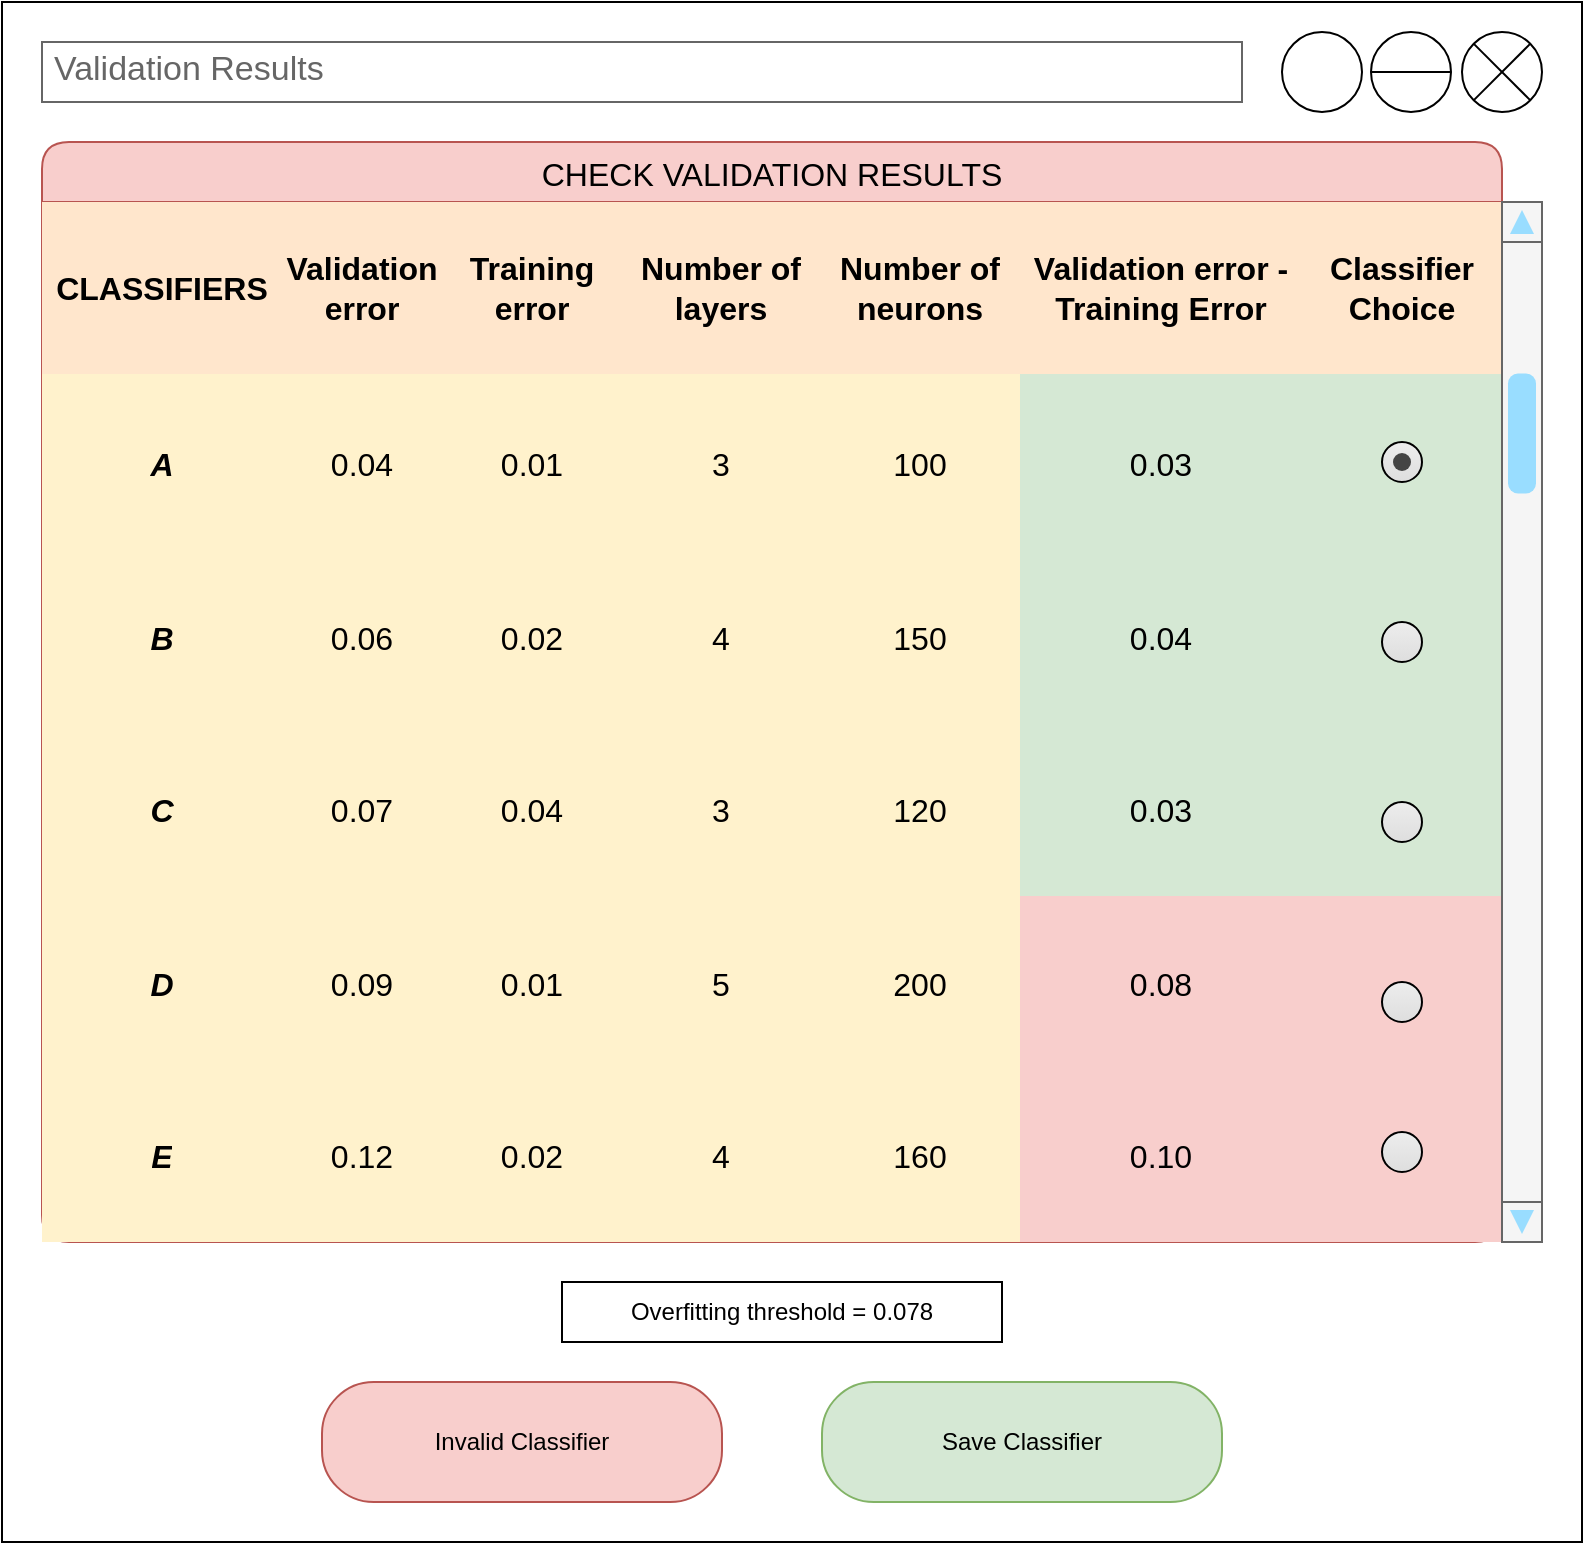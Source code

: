 <mxfile>
    <diagram name="Pagina-1" id="Jpi3xUjOkGHAUXoTJ0bF">
        <mxGraphModel dx="1411" dy="1178" grid="1" gridSize="10" guides="1" tooltips="1" connect="1" arrows="1" fold="1" page="1" pageScale="1" pageWidth="827" pageHeight="1169" math="0" shadow="0">
            <root>
                <mxCell id="0"/>
                <mxCell id="1" parent="0"/>
                <mxCell id="sXy-xs8lII_dAVy6hn8z-161" value="" style="rounded=0;whiteSpace=wrap;html=1;" parent="1" vertex="1">
                    <mxGeometry x="30" width="790" height="770" as="geometry"/>
                </mxCell>
                <mxCell id="sXy-xs8lII_dAVy6hn8z-12" value="CHECK VALIDATION RESULTS" style="shape=table;startSize=30;container=1;collapsible=0;childLayout=tableLayout;strokeColor=#b85450;fontSize=16;fillColor=#f8cecc;perimeterSpacing=0;rounded=1;shadow=0;" parent="1" vertex="1">
                    <mxGeometry x="50" y="70" width="730" height="550" as="geometry"/>
                </mxCell>
                <mxCell id="sXy-xs8lII_dAVy6hn8z-13" value="" style="shape=tableRow;horizontal=0;startSize=0;swimlaneHead=0;swimlaneBody=0;strokeColor=inherit;top=0;left=0;bottom=0;right=0;collapsible=0;dropTarget=0;fillColor=none;points=[[0,0.5],[1,0.5]];portConstraint=eastwest;fontSize=16;" parent="sXy-xs8lII_dAVy6hn8z-12" vertex="1">
                    <mxGeometry y="30" width="730" height="86" as="geometry"/>
                </mxCell>
                <mxCell id="sXy-xs8lII_dAVy6hn8z-38" value="CLASSIFIERS" style="shape=partialRectangle;html=1;whiteSpace=wrap;connectable=0;strokeColor=#d79b00;overflow=hidden;fillColor=#ffe6cc;top=0;left=0;bottom=0;right=0;pointerEvents=1;fontSize=16;fontStyle=1;" parent="sXy-xs8lII_dAVy6hn8z-13" vertex="1">
                    <mxGeometry width="120" height="86" as="geometry">
                        <mxRectangle width="120" height="86" as="alternateBounds"/>
                    </mxGeometry>
                </mxCell>
                <mxCell id="sXy-xs8lII_dAVy6hn8z-33" value="Validation error" style="shape=partialRectangle;html=1;whiteSpace=wrap;connectable=0;strokeColor=#d79b00;overflow=hidden;fillColor=#ffe6cc;top=0;left=0;bottom=0;right=0;pointerEvents=1;fontSize=16;fontStyle=1;" parent="sXy-xs8lII_dAVy6hn8z-13" vertex="1">
                    <mxGeometry x="120" width="80" height="86" as="geometry">
                        <mxRectangle width="80" height="86" as="alternateBounds"/>
                    </mxGeometry>
                </mxCell>
                <mxCell id="sXy-xs8lII_dAVy6hn8z-14" value="Training error" style="shape=partialRectangle;html=1;whiteSpace=wrap;connectable=0;strokeColor=#d79b00;overflow=hidden;fillColor=#ffe6cc;top=0;left=0;bottom=0;right=0;pointerEvents=1;fontSize=16;fontStyle=1;" parent="sXy-xs8lII_dAVy6hn8z-13" vertex="1">
                    <mxGeometry x="200" width="90" height="86" as="geometry">
                        <mxRectangle width="90" height="86" as="alternateBounds"/>
                    </mxGeometry>
                </mxCell>
                <mxCell id="sXy-xs8lII_dAVy6hn8z-15" value="Number of layers" style="shape=partialRectangle;html=1;whiteSpace=wrap;connectable=0;strokeColor=#d79b00;overflow=hidden;fillColor=#ffe6cc;top=0;left=0;bottom=0;right=0;pointerEvents=1;fontSize=16;fontStyle=1;" parent="sXy-xs8lII_dAVy6hn8z-13" vertex="1">
                    <mxGeometry x="290" width="99" height="86" as="geometry">
                        <mxRectangle width="99" height="86" as="alternateBounds"/>
                    </mxGeometry>
                </mxCell>
                <mxCell id="sXy-xs8lII_dAVy6hn8z-16" value="Number of neurons" style="shape=partialRectangle;html=1;whiteSpace=wrap;connectable=0;strokeColor=#d79b00;overflow=hidden;fillColor=#ffe6cc;top=0;left=0;bottom=0;right=0;pointerEvents=1;fontSize=16;fontStyle=1;" parent="sXy-xs8lII_dAVy6hn8z-13" vertex="1">
                    <mxGeometry x="389" width="100" height="86" as="geometry">
                        <mxRectangle width="100" height="86" as="alternateBounds"/>
                    </mxGeometry>
                </mxCell>
                <mxCell id="sXy-xs8lII_dAVy6hn8z-48" value="Validation error - Training Error" style="shape=partialRectangle;html=1;whiteSpace=wrap;connectable=0;strokeColor=#d79b00;overflow=hidden;fillColor=#ffe6cc;top=0;left=0;bottom=0;right=0;pointerEvents=1;fontSize=16;fontStyle=1;" parent="sXy-xs8lII_dAVy6hn8z-13" vertex="1">
                    <mxGeometry x="489" width="141" height="86" as="geometry">
                        <mxRectangle width="141" height="86" as="alternateBounds"/>
                    </mxGeometry>
                </mxCell>
                <mxCell id="sXy-xs8lII_dAVy6hn8z-238" value="Classifier Choice" style="shape=partialRectangle;html=1;whiteSpace=wrap;connectable=0;strokeColor=#d79b00;overflow=hidden;fillColor=#ffe6cc;top=0;left=0;bottom=0;right=0;pointerEvents=1;fontSize=16;fontStyle=1;" parent="sXy-xs8lII_dAVy6hn8z-13" vertex="1">
                    <mxGeometry x="630" width="100" height="86" as="geometry">
                        <mxRectangle width="100" height="86" as="alternateBounds"/>
                    </mxGeometry>
                </mxCell>
                <mxCell id="sXy-xs8lII_dAVy6hn8z-17" value="" style="shape=tableRow;horizontal=0;startSize=0;swimlaneHead=0;swimlaneBody=0;strokeColor=inherit;top=0;left=0;bottom=0;right=0;collapsible=0;dropTarget=0;fillColor=none;points=[[0,0.5],[1,0.5]];portConstraint=eastwest;fontSize=16;" parent="sXy-xs8lII_dAVy6hn8z-12" vertex="1">
                    <mxGeometry y="116" width="730" height="89" as="geometry"/>
                </mxCell>
                <mxCell id="sXy-xs8lII_dAVy6hn8z-39" value="A" style="shape=partialRectangle;html=1;whiteSpace=wrap;connectable=0;strokeColor=#d6b656;overflow=hidden;fillColor=#fff2cc;top=0;left=0;bottom=0;right=0;pointerEvents=1;fontSize=16;fontStyle=3" parent="sXy-xs8lII_dAVy6hn8z-17" vertex="1">
                    <mxGeometry width="120" height="89" as="geometry">
                        <mxRectangle width="120" height="89" as="alternateBounds"/>
                    </mxGeometry>
                </mxCell>
                <mxCell id="sXy-xs8lII_dAVy6hn8z-34" value="0.04" style="shape=partialRectangle;html=1;whiteSpace=wrap;connectable=0;strokeColor=#d6b656;overflow=hidden;fillColor=#fff2cc;top=0;left=0;bottom=0;right=0;pointerEvents=1;fontSize=16;" parent="sXy-xs8lII_dAVy6hn8z-17" vertex="1">
                    <mxGeometry x="120" width="80" height="89" as="geometry">
                        <mxRectangle width="80" height="89" as="alternateBounds"/>
                    </mxGeometry>
                </mxCell>
                <mxCell id="sXy-xs8lII_dAVy6hn8z-18" value="0.01" style="shape=partialRectangle;html=1;whiteSpace=wrap;connectable=0;strokeColor=#d6b656;overflow=hidden;fillColor=#fff2cc;top=0;left=0;bottom=0;right=0;pointerEvents=1;fontSize=16;" parent="sXy-xs8lII_dAVy6hn8z-17" vertex="1">
                    <mxGeometry x="200" width="90" height="89" as="geometry">
                        <mxRectangle width="90" height="89" as="alternateBounds"/>
                    </mxGeometry>
                </mxCell>
                <mxCell id="sXy-xs8lII_dAVy6hn8z-19" value="3" style="shape=partialRectangle;html=1;whiteSpace=wrap;connectable=0;strokeColor=#d6b656;overflow=hidden;fillColor=#fff2cc;top=0;left=0;bottom=0;right=0;pointerEvents=1;fontSize=16;" parent="sXy-xs8lII_dAVy6hn8z-17" vertex="1">
                    <mxGeometry x="290" width="99" height="89" as="geometry">
                        <mxRectangle width="99" height="89" as="alternateBounds"/>
                    </mxGeometry>
                </mxCell>
                <mxCell id="sXy-xs8lII_dAVy6hn8z-20" value="100" style="shape=partialRectangle;html=1;whiteSpace=wrap;connectable=0;strokeColor=#d6b656;overflow=hidden;fillColor=#fff2cc;top=0;left=0;bottom=0;right=0;pointerEvents=1;fontSize=16;" parent="sXy-xs8lII_dAVy6hn8z-17" vertex="1">
                    <mxGeometry x="389" width="100" height="89" as="geometry">
                        <mxRectangle width="100" height="89" as="alternateBounds"/>
                    </mxGeometry>
                </mxCell>
                <mxCell id="sXy-xs8lII_dAVy6hn8z-49" value="0.03" style="shape=partialRectangle;html=1;whiteSpace=wrap;connectable=0;strokeColor=#82b366;overflow=hidden;fillColor=#d5e8d4;top=0;left=0;bottom=0;right=0;pointerEvents=1;fontSize=16;" parent="sXy-xs8lII_dAVy6hn8z-17" vertex="1">
                    <mxGeometry x="489" width="141" height="89" as="geometry">
                        <mxRectangle width="141" height="89" as="alternateBounds"/>
                    </mxGeometry>
                </mxCell>
                <mxCell id="sXy-xs8lII_dAVy6hn8z-239" style="shape=partialRectangle;html=1;whiteSpace=wrap;connectable=0;strokeColor=#82b366;overflow=hidden;fillColor=#d5e8d4;top=0;left=0;bottom=0;right=0;pointerEvents=1;fontSize=16;" parent="sXy-xs8lII_dAVy6hn8z-17" vertex="1">
                    <mxGeometry x="630" width="100" height="89" as="geometry">
                        <mxRectangle width="100" height="89" as="alternateBounds"/>
                    </mxGeometry>
                </mxCell>
                <mxCell id="sXy-xs8lII_dAVy6hn8z-21" value="" style="shape=tableRow;horizontal=0;startSize=0;swimlaneHead=0;swimlaneBody=0;strokeColor=inherit;top=0;left=0;bottom=0;right=0;collapsible=0;dropTarget=0;fillColor=none;points=[[0,0.5],[1,0.5]];portConstraint=eastwest;fontSize=16;" parent="sXy-xs8lII_dAVy6hn8z-12" vertex="1">
                    <mxGeometry y="205" width="730" height="85" as="geometry"/>
                </mxCell>
                <mxCell id="sXy-xs8lII_dAVy6hn8z-40" value="B" style="shape=partialRectangle;html=1;whiteSpace=wrap;connectable=0;strokeColor=#d6b656;overflow=hidden;fillColor=#fff2cc;top=0;left=0;bottom=0;right=0;pointerEvents=1;fontSize=16;fontStyle=3" parent="sXy-xs8lII_dAVy6hn8z-21" vertex="1">
                    <mxGeometry width="120" height="85" as="geometry">
                        <mxRectangle width="120" height="85" as="alternateBounds"/>
                    </mxGeometry>
                </mxCell>
                <mxCell id="sXy-xs8lII_dAVy6hn8z-35" value="0.06" style="shape=partialRectangle;html=1;whiteSpace=wrap;connectable=0;strokeColor=#d6b656;overflow=hidden;fillColor=#fff2cc;top=0;left=0;bottom=0;right=0;pointerEvents=1;fontSize=16;" parent="sXy-xs8lII_dAVy6hn8z-21" vertex="1">
                    <mxGeometry x="120" width="80" height="85" as="geometry">
                        <mxRectangle width="80" height="85" as="alternateBounds"/>
                    </mxGeometry>
                </mxCell>
                <mxCell id="sXy-xs8lII_dAVy6hn8z-22" value="0.02" style="shape=partialRectangle;html=1;whiteSpace=wrap;connectable=0;strokeColor=#d6b656;overflow=hidden;fillColor=#fff2cc;top=0;left=0;bottom=0;right=0;pointerEvents=1;fontSize=16;" parent="sXy-xs8lII_dAVy6hn8z-21" vertex="1">
                    <mxGeometry x="200" width="90" height="85" as="geometry">
                        <mxRectangle width="90" height="85" as="alternateBounds"/>
                    </mxGeometry>
                </mxCell>
                <mxCell id="sXy-xs8lII_dAVy6hn8z-23" value="4" style="shape=partialRectangle;html=1;whiteSpace=wrap;connectable=0;strokeColor=#d6b656;overflow=hidden;fillColor=#fff2cc;top=0;left=0;bottom=0;right=0;pointerEvents=1;fontSize=16;" parent="sXy-xs8lII_dAVy6hn8z-21" vertex="1">
                    <mxGeometry x="290" width="99" height="85" as="geometry">
                        <mxRectangle width="99" height="85" as="alternateBounds"/>
                    </mxGeometry>
                </mxCell>
                <mxCell id="sXy-xs8lII_dAVy6hn8z-24" value="150" style="shape=partialRectangle;html=1;whiteSpace=wrap;connectable=0;strokeColor=#d6b656;overflow=hidden;fillColor=#fff2cc;top=0;left=0;bottom=0;right=0;pointerEvents=1;fontSize=16;" parent="sXy-xs8lII_dAVy6hn8z-21" vertex="1">
                    <mxGeometry x="389" width="100" height="85" as="geometry">
                        <mxRectangle width="100" height="85" as="alternateBounds"/>
                    </mxGeometry>
                </mxCell>
                <mxCell id="sXy-xs8lII_dAVy6hn8z-50" value="0.04" style="shape=partialRectangle;html=1;whiteSpace=wrap;connectable=0;strokeColor=#82b366;overflow=hidden;fillColor=#d5e8d4;top=0;left=0;bottom=0;right=0;pointerEvents=1;fontSize=16;" parent="sXy-xs8lII_dAVy6hn8z-21" vertex="1">
                    <mxGeometry x="489" width="141" height="85" as="geometry">
                        <mxRectangle width="141" height="85" as="alternateBounds"/>
                    </mxGeometry>
                </mxCell>
                <mxCell id="sXy-xs8lII_dAVy6hn8z-240" style="shape=partialRectangle;html=1;whiteSpace=wrap;connectable=0;strokeColor=#82b366;overflow=hidden;fillColor=#d5e8d4;top=0;left=0;bottom=0;right=0;pointerEvents=1;fontSize=16;" parent="sXy-xs8lII_dAVy6hn8z-21" vertex="1">
                    <mxGeometry x="630" width="100" height="85" as="geometry">
                        <mxRectangle width="100" height="85" as="alternateBounds"/>
                    </mxGeometry>
                </mxCell>
                <mxCell id="sXy-xs8lII_dAVy6hn8z-29" style="shape=tableRow;horizontal=0;startSize=0;swimlaneHead=0;swimlaneBody=0;strokeColor=inherit;top=0;left=0;bottom=0;right=0;collapsible=0;dropTarget=0;fillColor=none;points=[[0,0.5],[1,0.5]];portConstraint=eastwest;fontSize=16;" parent="sXy-xs8lII_dAVy6hn8z-12" vertex="1">
                    <mxGeometry y="290" width="730" height="87" as="geometry"/>
                </mxCell>
                <mxCell id="sXy-xs8lII_dAVy6hn8z-41" value="C" style="shape=partialRectangle;html=1;whiteSpace=wrap;connectable=0;strokeColor=#d6b656;overflow=hidden;fillColor=#fff2cc;top=0;left=0;bottom=0;right=0;pointerEvents=1;fontSize=16;fontStyle=3" parent="sXy-xs8lII_dAVy6hn8z-29" vertex="1">
                    <mxGeometry width="120" height="87" as="geometry">
                        <mxRectangle width="120" height="87" as="alternateBounds"/>
                    </mxGeometry>
                </mxCell>
                <mxCell id="sXy-xs8lII_dAVy6hn8z-36" value="0.07" style="shape=partialRectangle;html=1;whiteSpace=wrap;connectable=0;strokeColor=#d6b656;overflow=hidden;fillColor=#fff2cc;top=0;left=0;bottom=0;right=0;pointerEvents=1;fontSize=16;" parent="sXy-xs8lII_dAVy6hn8z-29" vertex="1">
                    <mxGeometry x="120" width="80" height="87" as="geometry">
                        <mxRectangle width="80" height="87" as="alternateBounds"/>
                    </mxGeometry>
                </mxCell>
                <mxCell id="sXy-xs8lII_dAVy6hn8z-30" value="0.04" style="shape=partialRectangle;html=1;whiteSpace=wrap;connectable=0;strokeColor=#d6b656;overflow=hidden;fillColor=#fff2cc;top=0;left=0;bottom=0;right=0;pointerEvents=1;fontSize=16;" parent="sXy-xs8lII_dAVy6hn8z-29" vertex="1">
                    <mxGeometry x="200" width="90" height="87" as="geometry">
                        <mxRectangle width="90" height="87" as="alternateBounds"/>
                    </mxGeometry>
                </mxCell>
                <mxCell id="sXy-xs8lII_dAVy6hn8z-31" value="3" style="shape=partialRectangle;html=1;whiteSpace=wrap;connectable=0;strokeColor=#d6b656;overflow=hidden;fillColor=#fff2cc;top=0;left=0;bottom=0;right=0;pointerEvents=1;fontSize=16;" parent="sXy-xs8lII_dAVy6hn8z-29" vertex="1">
                    <mxGeometry x="290" width="99" height="87" as="geometry">
                        <mxRectangle width="99" height="87" as="alternateBounds"/>
                    </mxGeometry>
                </mxCell>
                <mxCell id="sXy-xs8lII_dAVy6hn8z-32" value="120" style="shape=partialRectangle;html=1;whiteSpace=wrap;connectable=0;strokeColor=#d6b656;overflow=hidden;fillColor=#fff2cc;top=0;left=0;bottom=0;right=0;pointerEvents=1;fontSize=16;" parent="sXy-xs8lII_dAVy6hn8z-29" vertex="1">
                    <mxGeometry x="389" width="100" height="87" as="geometry">
                        <mxRectangle width="100" height="87" as="alternateBounds"/>
                    </mxGeometry>
                </mxCell>
                <mxCell id="sXy-xs8lII_dAVy6hn8z-51" value="0.03" style="shape=partialRectangle;html=1;whiteSpace=wrap;connectable=0;strokeColor=#82b366;overflow=hidden;fillColor=#d5e8d4;top=0;left=0;bottom=0;right=0;pointerEvents=1;fontSize=16;fontStyle=0" parent="sXy-xs8lII_dAVy6hn8z-29" vertex="1">
                    <mxGeometry x="489" width="141" height="87" as="geometry">
                        <mxRectangle width="141" height="87" as="alternateBounds"/>
                    </mxGeometry>
                </mxCell>
                <mxCell id="sXy-xs8lII_dAVy6hn8z-241" style="shape=partialRectangle;html=1;whiteSpace=wrap;connectable=0;strokeColor=#82b366;overflow=hidden;fillColor=#d5e8d4;top=0;left=0;bottom=0;right=0;pointerEvents=1;fontSize=16;fontStyle=0" parent="sXy-xs8lII_dAVy6hn8z-29" vertex="1">
                    <mxGeometry x="630" width="100" height="87" as="geometry">
                        <mxRectangle width="100" height="87" as="alternateBounds"/>
                    </mxGeometry>
                </mxCell>
                <mxCell id="sXy-xs8lII_dAVy6hn8z-25" style="shape=tableRow;horizontal=0;startSize=0;swimlaneHead=0;swimlaneBody=0;strokeColor=inherit;top=0;left=0;bottom=0;right=0;collapsible=0;dropTarget=0;fillColor=none;points=[[0,0.5],[1,0.5]];portConstraint=eastwest;fontSize=16;" parent="sXy-xs8lII_dAVy6hn8z-12" vertex="1">
                    <mxGeometry y="377" width="730" height="87" as="geometry"/>
                </mxCell>
                <mxCell id="sXy-xs8lII_dAVy6hn8z-42" value="D" style="shape=partialRectangle;html=1;whiteSpace=wrap;connectable=0;strokeColor=#d6b656;overflow=hidden;fillColor=#fff2cc;top=0;left=0;bottom=0;right=0;pointerEvents=1;fontSize=16;fontStyle=3" parent="sXy-xs8lII_dAVy6hn8z-25" vertex="1">
                    <mxGeometry width="120" height="87" as="geometry">
                        <mxRectangle width="120" height="87" as="alternateBounds"/>
                    </mxGeometry>
                </mxCell>
                <mxCell id="sXy-xs8lII_dAVy6hn8z-37" value="0.09" style="shape=partialRectangle;html=1;whiteSpace=wrap;connectable=0;strokeColor=#d6b656;overflow=hidden;fillColor=#fff2cc;top=0;left=0;bottom=0;right=0;pointerEvents=1;fontSize=16;" parent="sXy-xs8lII_dAVy6hn8z-25" vertex="1">
                    <mxGeometry x="120" width="80" height="87" as="geometry">
                        <mxRectangle width="80" height="87" as="alternateBounds"/>
                    </mxGeometry>
                </mxCell>
                <mxCell id="sXy-xs8lII_dAVy6hn8z-26" value="0.01" style="shape=partialRectangle;html=1;whiteSpace=wrap;connectable=0;strokeColor=#d6b656;overflow=hidden;fillColor=#fff2cc;top=0;left=0;bottom=0;right=0;pointerEvents=1;fontSize=16;" parent="sXy-xs8lII_dAVy6hn8z-25" vertex="1">
                    <mxGeometry x="200" width="90" height="87" as="geometry">
                        <mxRectangle width="90" height="87" as="alternateBounds"/>
                    </mxGeometry>
                </mxCell>
                <mxCell id="sXy-xs8lII_dAVy6hn8z-27" value="5" style="shape=partialRectangle;html=1;whiteSpace=wrap;connectable=0;strokeColor=#d6b656;overflow=hidden;fillColor=#fff2cc;top=0;left=0;bottom=0;right=0;pointerEvents=1;fontSize=16;" parent="sXy-xs8lII_dAVy6hn8z-25" vertex="1">
                    <mxGeometry x="290" width="99" height="87" as="geometry">
                        <mxRectangle width="99" height="87" as="alternateBounds"/>
                    </mxGeometry>
                </mxCell>
                <mxCell id="sXy-xs8lII_dAVy6hn8z-28" value="200" style="shape=partialRectangle;html=1;whiteSpace=wrap;connectable=0;strokeColor=#d6b656;overflow=hidden;fillColor=#fff2cc;top=0;left=0;bottom=0;right=0;pointerEvents=1;fontSize=16;" parent="sXy-xs8lII_dAVy6hn8z-25" vertex="1">
                    <mxGeometry x="389" width="100" height="87" as="geometry">
                        <mxRectangle width="100" height="87" as="alternateBounds"/>
                    </mxGeometry>
                </mxCell>
                <mxCell id="sXy-xs8lII_dAVy6hn8z-52" value="0.08" style="shape=partialRectangle;html=1;whiteSpace=wrap;connectable=0;strokeColor=#b85450;overflow=hidden;fillColor=#f8cecc;top=0;left=0;bottom=0;right=0;pointerEvents=1;fontSize=16;" parent="sXy-xs8lII_dAVy6hn8z-25" vertex="1">
                    <mxGeometry x="489" width="141" height="87" as="geometry">
                        <mxRectangle width="141" height="87" as="alternateBounds"/>
                    </mxGeometry>
                </mxCell>
                <mxCell id="sXy-xs8lII_dAVy6hn8z-242" style="shape=partialRectangle;html=1;whiteSpace=wrap;connectable=0;strokeColor=#b85450;overflow=hidden;fillColor=#f8cecc;top=0;left=0;bottom=0;right=0;pointerEvents=1;fontSize=16;" parent="sXy-xs8lII_dAVy6hn8z-25" vertex="1">
                    <mxGeometry x="630" width="100" height="87" as="geometry">
                        <mxRectangle width="100" height="87" as="alternateBounds"/>
                    </mxGeometry>
                </mxCell>
                <mxCell id="sXy-xs8lII_dAVy6hn8z-62" style="shape=tableRow;horizontal=0;startSize=0;swimlaneHead=0;swimlaneBody=0;strokeColor=inherit;top=0;left=0;bottom=0;right=0;collapsible=0;dropTarget=0;fillColor=none;points=[[0,0.5],[1,0.5]];portConstraint=eastwest;fontSize=16;" parent="sXy-xs8lII_dAVy6hn8z-12" vertex="1">
                    <mxGeometry y="464" width="730" height="86" as="geometry"/>
                </mxCell>
                <mxCell id="sXy-xs8lII_dAVy6hn8z-63" value="E" style="shape=partialRectangle;html=1;whiteSpace=wrap;connectable=0;strokeColor=#d6b656;overflow=hidden;fillColor=#fff2cc;top=0;left=0;bottom=0;right=0;pointerEvents=1;fontSize=16;fontStyle=3" parent="sXy-xs8lII_dAVy6hn8z-62" vertex="1">
                    <mxGeometry width="120" height="86" as="geometry">
                        <mxRectangle width="120" height="86" as="alternateBounds"/>
                    </mxGeometry>
                </mxCell>
                <mxCell id="sXy-xs8lII_dAVy6hn8z-64" value="0.12" style="shape=partialRectangle;html=1;whiteSpace=wrap;connectable=0;strokeColor=#d6b656;overflow=hidden;fillColor=#fff2cc;top=0;left=0;bottom=0;right=0;pointerEvents=1;fontSize=16;" parent="sXy-xs8lII_dAVy6hn8z-62" vertex="1">
                    <mxGeometry x="120" width="80" height="86" as="geometry">
                        <mxRectangle width="80" height="86" as="alternateBounds"/>
                    </mxGeometry>
                </mxCell>
                <mxCell id="sXy-xs8lII_dAVy6hn8z-65" value="0.02" style="shape=partialRectangle;html=1;whiteSpace=wrap;connectable=0;strokeColor=#d6b656;overflow=hidden;fillColor=#fff2cc;top=0;left=0;bottom=0;right=0;pointerEvents=1;fontSize=16;" parent="sXy-xs8lII_dAVy6hn8z-62" vertex="1">
                    <mxGeometry x="200" width="90" height="86" as="geometry">
                        <mxRectangle width="90" height="86" as="alternateBounds"/>
                    </mxGeometry>
                </mxCell>
                <mxCell id="sXy-xs8lII_dAVy6hn8z-66" value="4" style="shape=partialRectangle;html=1;whiteSpace=wrap;connectable=0;strokeColor=#d6b656;overflow=hidden;fillColor=#fff2cc;top=0;left=0;bottom=0;right=0;pointerEvents=1;fontSize=16;" parent="sXy-xs8lII_dAVy6hn8z-62" vertex="1">
                    <mxGeometry x="290" width="99" height="86" as="geometry">
                        <mxRectangle width="99" height="86" as="alternateBounds"/>
                    </mxGeometry>
                </mxCell>
                <mxCell id="sXy-xs8lII_dAVy6hn8z-67" value="160" style="shape=partialRectangle;html=1;whiteSpace=wrap;connectable=0;strokeColor=#d6b656;overflow=hidden;fillColor=#fff2cc;top=0;left=0;bottom=0;right=0;pointerEvents=1;fontSize=16;" parent="sXy-xs8lII_dAVy6hn8z-62" vertex="1">
                    <mxGeometry x="389" width="100" height="86" as="geometry">
                        <mxRectangle width="100" height="86" as="alternateBounds"/>
                    </mxGeometry>
                </mxCell>
                <mxCell id="sXy-xs8lII_dAVy6hn8z-68" value="0.10" style="shape=partialRectangle;html=1;whiteSpace=wrap;connectable=0;strokeColor=#b85450;overflow=hidden;fillColor=#f8cecc;top=0;left=0;bottom=0;right=0;pointerEvents=1;fontSize=16;" parent="sXy-xs8lII_dAVy6hn8z-62" vertex="1">
                    <mxGeometry x="489" width="141" height="86" as="geometry">
                        <mxRectangle width="141" height="86" as="alternateBounds"/>
                    </mxGeometry>
                </mxCell>
                <mxCell id="sXy-xs8lII_dAVy6hn8z-243" style="shape=partialRectangle;html=1;whiteSpace=wrap;connectable=0;strokeColor=#b85450;overflow=hidden;fillColor=#f8cecc;top=0;left=0;bottom=0;right=0;pointerEvents=1;fontSize=16;" parent="sXy-xs8lII_dAVy6hn8z-62" vertex="1">
                    <mxGeometry x="630" width="100" height="86" as="geometry">
                        <mxRectangle width="100" height="86" as="alternateBounds"/>
                    </mxGeometry>
                </mxCell>
                <mxCell id="sXy-xs8lII_dAVy6hn8z-69" value="Save Classifier" style="rounded=1;whiteSpace=wrap;html=1;fillColor=#d5e8d4;strokeColor=#82b366;arcSize=43;" parent="1" vertex="1">
                    <mxGeometry x="440" y="690" width="200" height="60" as="geometry"/>
                </mxCell>
                <mxCell id="sXy-xs8lII_dAVy6hn8z-73" value="Invalid Classifier" style="rounded=1;whiteSpace=wrap;html=1;fillColor=#f8cecc;strokeColor=#b85450;arcSize=43;" parent="1" vertex="1">
                    <mxGeometry x="190" y="690" width="200" height="60" as="geometry"/>
                </mxCell>
                <mxCell id="sXy-xs8lII_dAVy6hn8z-74" value="Overfitting threshold = 0.078" style="rounded=0;whiteSpace=wrap;html=1;" parent="1" vertex="1">
                    <mxGeometry x="310" y="640" width="220" height="30" as="geometry"/>
                </mxCell>
                <mxCell id="sXy-xs8lII_dAVy6hn8z-245" value="" style="html=1;shadow=0;dashed=0;shape=mxgraph.bootstrap.radioButton2;labelPosition=right;verticalLabelPosition=middle;align=left;verticalAlign=middle;gradientColor=#DEDEDE;fillColor=#EDEDED;checked=0;spacing=5;checkedFill=#0085FC;checkedStroke=#ffffff;sketch=0;" parent="1" vertex="1">
                    <mxGeometry x="720" y="310" width="20" height="20" as="geometry"/>
                </mxCell>
                <mxCell id="sXy-xs8lII_dAVy6hn8z-246" value="" style="html=1;shadow=0;dashed=0;shape=mxgraph.bootstrap.radioButton2;labelPosition=right;verticalLabelPosition=middle;align=left;verticalAlign=middle;gradientColor=#DEDEDE;fillColor=#EDEDED;checked=0;spacing=5;checkedFill=#0085FC;checkedStroke=#ffffff;sketch=0;" parent="1" vertex="1">
                    <mxGeometry x="720" y="220" width="20" height="20" as="geometry"/>
                </mxCell>
                <mxCell id="sXy-xs8lII_dAVy6hn8z-247" value="" style="html=1;shadow=0;dashed=0;shape=mxgraph.bootstrap.radioButton2;labelPosition=right;verticalLabelPosition=middle;align=left;verticalAlign=middle;gradientColor=#DEDEDE;fillColor=#EDEDED;checked=0;spacing=5;checkedFill=#0085FC;checkedStroke=#ffffff;sketch=0;" parent="1" vertex="1">
                    <mxGeometry x="720" y="400" width="20" height="20" as="geometry"/>
                </mxCell>
                <mxCell id="sXy-xs8lII_dAVy6hn8z-248" value="" style="html=1;shadow=0;dashed=0;shape=mxgraph.bootstrap.radioButton2;labelPosition=right;verticalLabelPosition=middle;align=left;verticalAlign=middle;gradientColor=#DEDEDE;fillColor=#EDEDED;checked=0;spacing=5;checkedFill=#0085FC;checkedStroke=#ffffff;sketch=0;" parent="1" vertex="1">
                    <mxGeometry x="720" y="490" width="20" height="20" as="geometry"/>
                </mxCell>
                <mxCell id="sXy-xs8lII_dAVy6hn8z-249" value="" style="html=1;shadow=0;dashed=0;shape=mxgraph.bootstrap.radioButton2;labelPosition=right;verticalLabelPosition=middle;align=left;verticalAlign=middle;gradientColor=#DEDEDE;fillColor=#EDEDED;checked=0;spacing=5;checkedFill=#0085FC;checkedStroke=#ffffff;sketch=0;" parent="1" vertex="1">
                    <mxGeometry x="720" y="565" width="20" height="20" as="geometry"/>
                </mxCell>
                <mxCell id="OTqZljWUa-QCWxbJi2Ku-8" value="" style="shape=ellipse;fillColor=#444444;strokeColor=none;html=1;" parent="1" vertex="1">
                    <mxGeometry x="725.5" y="225.5" width="9" height="9" as="geometry"/>
                </mxCell>
                <mxCell id="4" value="" style="verticalLabelPosition=bottom;shadow=0;dashed=0;align=center;html=1;verticalAlign=top;strokeWidth=1;shape=mxgraph.mockup.navigation.scrollBar;strokeColor=#666666;barPos=15.655;fillColor2=#99ddff;strokeColor2=none;direction=north;movable=1;resizable=1;rotatable=1;deletable=1;editable=1;locked=0;connectable=1;flipV=1;fillColor=#f5f5f5;fontColor=#333333;" vertex="1" parent="1">
                    <mxGeometry x="780" y="100" width="20" height="520" as="geometry"/>
                </mxCell>
                <mxCell id="5" value="" style="ellipse;whiteSpace=wrap;html=1;aspect=fixed;" vertex="1" parent="1">
                    <mxGeometry x="670" y="15" width="40" height="40" as="geometry"/>
                </mxCell>
                <mxCell id="7" value="" style="shape=sumEllipse;perimeter=ellipsePerimeter;whiteSpace=wrap;html=1;backgroundOutline=1;" vertex="1" parent="1">
                    <mxGeometry x="760" y="15" width="40" height="40" as="geometry"/>
                </mxCell>
                <mxCell id="9" value="" style="shape=lineEllipse;perimeter=ellipsePerimeter;whiteSpace=wrap;html=1;backgroundOutline=1;" vertex="1" parent="1">
                    <mxGeometry x="714.5" y="15" width="40" height="40" as="geometry"/>
                </mxCell>
                <mxCell id="12" value="Validation Results" style="strokeWidth=1;shadow=0;dashed=0;align=center;html=1;shape=mxgraph.mockup.text.textBox;fontColor=#666666;align=left;fontSize=17;spacingLeft=4;spacingTop=-3;strokeColor=#666666;mainText=" vertex="1" parent="1">
                    <mxGeometry x="50" y="20" width="600" height="30" as="geometry"/>
                </mxCell>
            </root>
        </mxGraphModel>
    </diagram>
</mxfile>